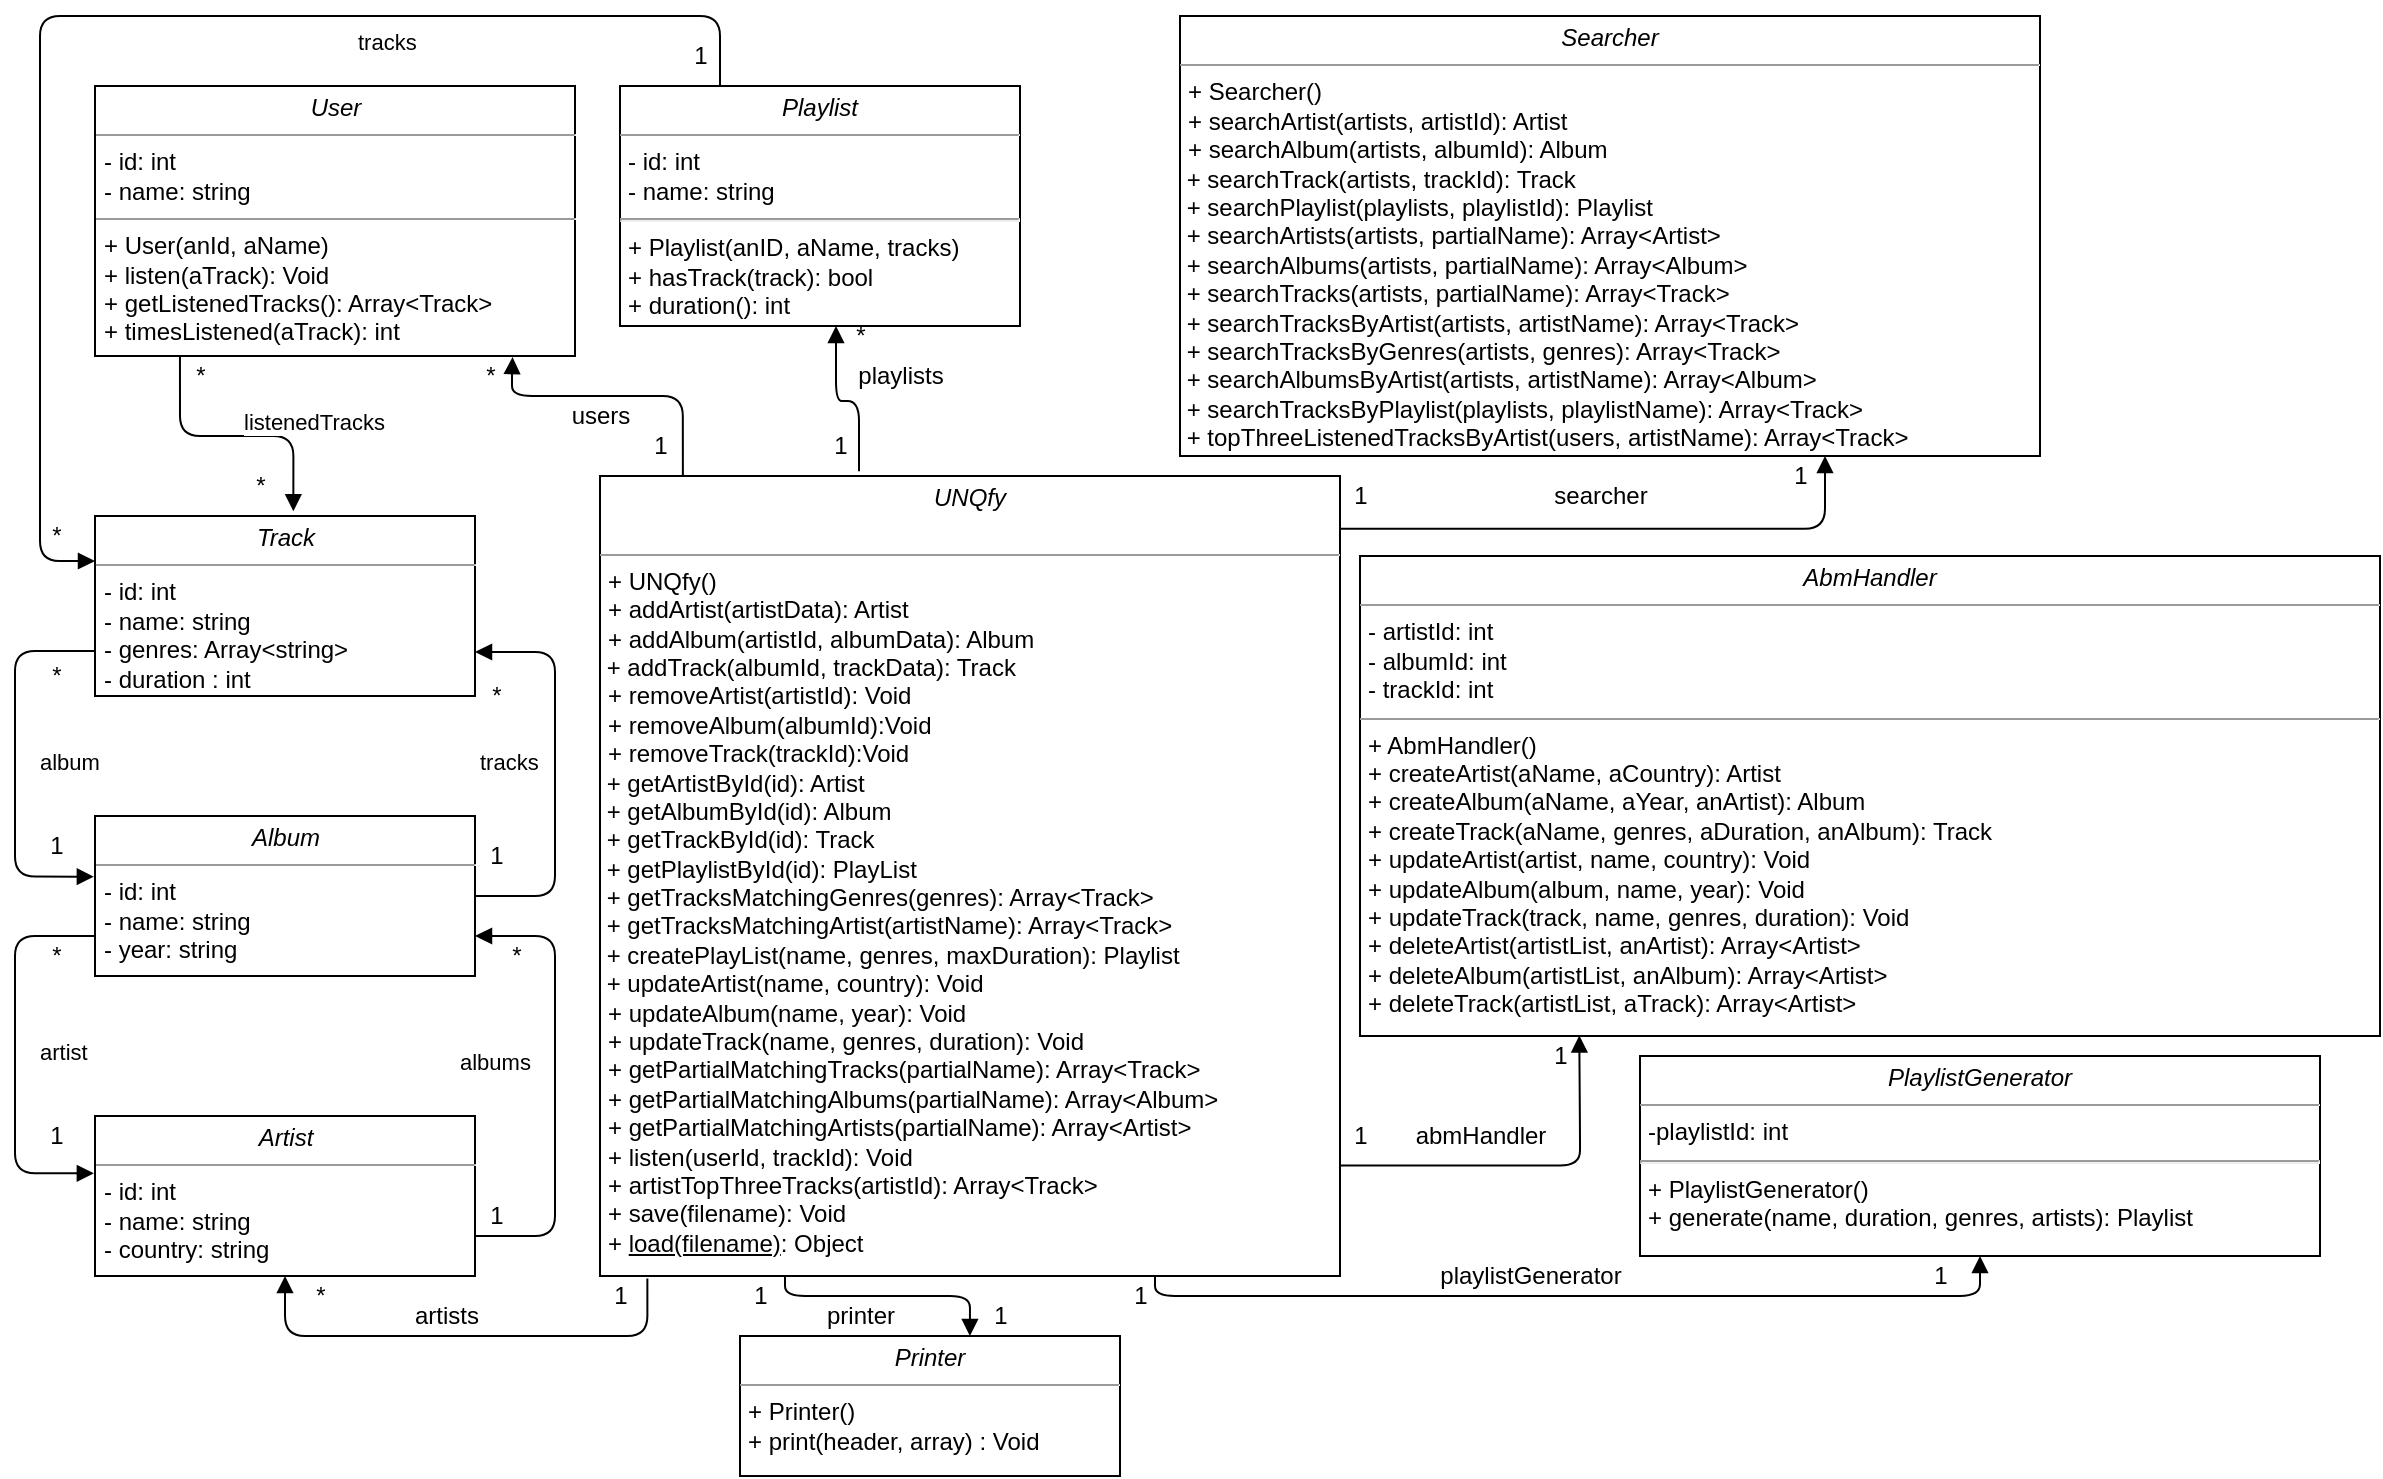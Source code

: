 <mxfile version="13.0.1"><diagram name="Page-1" id="c4acf3e9-155e-7222-9cf6-157b1a14988f"><mxGraphModel dx="841" dy="628" grid="1" gridSize="10" guides="1" tooltips="1" connect="1" arrows="1" fold="1" page="1" pageScale="1" pageWidth="850" pageHeight="1100" background="#ffffff" math="0" shadow="0"><root><mxCell id="0"/><mxCell id="1" parent="0"/><mxCell id="5d2195bd80daf111-18" value="&lt;p style=&quot;margin: 0px ; margin-top: 4px ; text-align: center&quot;&gt;&lt;i&gt;Track&lt;/i&gt;&lt;/p&gt;&lt;hr size=&quot;1&quot;&gt;&lt;p style=&quot;margin: 0px ; margin-left: 4px&quot;&gt;- id: int&lt;/p&gt;&lt;p style=&quot;margin: 0px ; margin-left: 4px&quot;&gt;- name: string&lt;br&gt;- genres: Array&amp;lt;string&amp;gt;&lt;br&gt;&lt;/p&gt;&lt;p style=&quot;margin: 0px ; margin-left: 4px&quot;&gt;- duration : int&lt;br&gt;&lt;/p&gt;" style="verticalAlign=top;align=left;overflow=fill;fontSize=12;fontFamily=Helvetica;html=1;rounded=0;shadow=0;comic=0;labelBackgroundColor=none;strokeWidth=1" parent="1" vertex="1"><mxGeometry x="227.5" y="320" width="190" height="90" as="geometry"/></mxCell><mxCell id="5d2195bd80daf111-19" value="&lt;p style=&quot;margin: 0px ; margin-top: 4px ; text-align: center&quot;&gt;&lt;i&gt;Album&lt;/i&gt;&lt;/p&gt;&lt;hr size=&quot;1&quot;&gt;&lt;p style=&quot;margin: 0px ; margin-left: 4px&quot;&gt;- id: int&lt;/p&gt;&lt;p style=&quot;margin: 0px ; margin-left: 4px&quot;&gt;- name: string&lt;br&gt;- year: string&lt;/p&gt;&lt;p style=&quot;margin: 0px ; margin-left: 4px&quot;&gt;&lt;br&gt;&lt;/p&gt;" style="verticalAlign=top;align=left;overflow=fill;fontSize=12;fontFamily=Helvetica;html=1;rounded=0;shadow=0;comic=0;labelBackgroundColor=none;strokeWidth=1" parent="1" vertex="1"><mxGeometry x="227.5" y="470" width="190" height="80" as="geometry"/></mxCell><mxCell id="5d2195bd80daf111-20" value="&lt;p style=&quot;margin: 0px ; margin-top: 4px ; text-align: center&quot;&gt;&lt;i&gt;Artist&lt;/i&gt;&lt;/p&gt;&lt;hr size=&quot;1&quot;&gt;&lt;p style=&quot;margin: 0px ; margin-left: 4px&quot;&gt;- id: int&lt;/p&gt;&lt;p style=&quot;margin: 0px ; margin-left: 4px&quot;&gt;- name: string&lt;br&gt;- country: string&lt;/p&gt;&lt;p style=&quot;margin: 0px ; margin-left: 4px&quot;&gt;&lt;br&gt;&lt;/p&gt;" style="verticalAlign=top;align=left;overflow=fill;fontSize=12;fontFamily=Helvetica;html=1;rounded=0;shadow=0;comic=0;labelBackgroundColor=none;strokeWidth=1" parent="1" vertex="1"><mxGeometry x="227.5" y="620" width="190" height="80" as="geometry"/></mxCell><mxCell id="0A4pxNy6F65seMNXTTmq-5" value="1" style="text;html=1;align=center;verticalAlign=middle;resizable=0;points=[];autosize=1;" parent="1" vertex="1"><mxGeometry x="197.5" y="475" width="20" height="20" as="geometry"/></mxCell><mxCell id="0A4pxNy6F65seMNXTTmq-6" value="tracks" style="endArrow=block;endFill=1;html=1;edgeStyle=orthogonalEdgeStyle;align=left;verticalAlign=top;exitX=1;exitY=0.5;exitDx=0;exitDy=0;" parent="1" source="5d2195bd80daf111-19" edge="1"><mxGeometry x="0.188" y="40" relative="1" as="geometry"><mxPoint x="437.5" y="530" as="sourcePoint"/><mxPoint x="417.5" y="388" as="targetPoint"/><Array as="points"><mxPoint x="457.5" y="510"/><mxPoint x="457.5" y="388"/></Array><mxPoint as="offset"/></mxGeometry></mxCell><mxCell id="0A4pxNy6F65seMNXTTmq-8" value="*" style="text;html=1;align=center;verticalAlign=middle;resizable=0;points=[];autosize=1;" parent="1" vertex="1"><mxGeometry x="417.5" y="400" width="20" height="20" as="geometry"/></mxCell><mxCell id="0A4pxNy6F65seMNXTTmq-9" value="artist" style="endArrow=block;endFill=1;html=1;edgeStyle=orthogonalEdgeStyle;align=left;verticalAlign=top;exitX=0;exitY=0.75;exitDx=0;exitDy=0;entryX=-0.003;entryY=0.358;entryDx=0;entryDy=0;entryPerimeter=0;" parent="1" source="5d2195bd80daf111-19" target="5d2195bd80daf111-20" edge="1"><mxGeometry x="-0.243" y="-14" relative="1" as="geometry"><mxPoint x="417.5" y="620" as="sourcePoint"/><mxPoint x="417.5" y="810" as="targetPoint"/><Array as="points"><mxPoint x="187.5" y="530"/><mxPoint x="187.5" y="649"/></Array><mxPoint x="24" y="10" as="offset"/></mxGeometry></mxCell><mxCell id="0A4pxNy6F65seMNXTTmq-11" value="albums" style="endArrow=block;endFill=1;html=1;edgeStyle=orthogonalEdgeStyle;align=left;verticalAlign=top;entryX=1;entryY=0.75;entryDx=0;entryDy=0;exitX=1;exitY=0.75;exitDx=0;exitDy=0;" parent="1" source="5d2195bd80daf111-20" target="5d2195bd80daf111-19" edge="1"><mxGeometry x="0.217" y="50" relative="1" as="geometry"><mxPoint x="437.5" y="740" as="sourcePoint"/><mxPoint x="417.5" y="550" as="targetPoint"/><Array as="points"><mxPoint x="457.5" y="680"/><mxPoint x="457.5" y="530"/></Array><mxPoint as="offset"/></mxGeometry></mxCell><mxCell id="0A4pxNy6F65seMNXTTmq-13" value="&lt;p style=&quot;margin: 0px ; margin-top: 4px ; text-align: center&quot;&gt;&lt;i&gt;Playlist&lt;/i&gt;&lt;/p&gt;&lt;hr size=&quot;1&quot;&gt;&lt;p style=&quot;margin: 0px ; margin-left: 4px&quot;&gt;- id: int&lt;/p&gt;&lt;p style=&quot;margin: 0px ; margin-left: 4px&quot;&gt;- name: string&lt;br&gt;&lt;/p&gt;&lt;hr id=&quot;null&quot;&gt;&lt;p style=&quot;margin: 0px 0px 0px 4px&quot;&gt;+ Playlist(anID, aName, tracks)&lt;/p&gt;&lt;p style=&quot;margin: 0px 0px 0px 4px&quot;&gt;+ hasTrack(track): bool&lt;/p&gt;&lt;p style=&quot;margin: 0px 0px 0px 4px&quot;&gt;+ duration(): int&lt;br&gt;&lt;/p&gt;" style="verticalAlign=top;align=left;overflow=fill;fontSize=12;fontFamily=Helvetica;html=1;rounded=0;shadow=0;comic=0;labelBackgroundColor=none;strokeWidth=1" parent="1" vertex="1"><mxGeometry x="490" y="105" width="200" height="120" as="geometry"/></mxCell><mxCell id="0A4pxNy6F65seMNXTTmq-15" value="*" style="text;html=1;align=center;verticalAlign=middle;resizable=0;points=[];autosize=1;" parent="1" vertex="1"><mxGeometry x="197.5" y="320" width="20" height="20" as="geometry"/></mxCell><mxCell id="0A4pxNy6F65seMNXTTmq-16" value="tracks" style="endArrow=block;endFill=1;html=1;edgeStyle=orthogonalEdgeStyle;align=left;verticalAlign=top;entryX=0;entryY=0.25;entryDx=0;entryDy=0;exitX=0.25;exitY=0;exitDx=0;exitDy=0;" parent="1" source="0A4pxNy6F65seMNXTTmq-13" target="5d2195bd80daf111-18" edge="1"><mxGeometry x="-0.354" relative="1" as="geometry"><mxPoint x="560" y="350" as="sourcePoint"/><mxPoint x="240" y="90" as="targetPoint"/><Array as="points"><mxPoint x="540" y="70"/><mxPoint x="200" y="70"/><mxPoint x="200" y="343"/></Array><mxPoint as="offset"/></mxGeometry></mxCell><mxCell id="0A4pxNy6F65seMNXTTmq-18" value="&lt;p style=&quot;margin: 0px ; margin-top: 4px ; text-align: center&quot;&gt;&lt;i&gt;User&lt;/i&gt;&lt;/p&gt;&lt;hr size=&quot;1&quot;&gt;&lt;p style=&quot;margin: 0px ; margin-left: 4px&quot;&gt;- id: int&lt;br&gt;- name: string&lt;/p&gt;&lt;hr size=&quot;1&quot;&gt;&lt;p style=&quot;margin: 0px ; margin-left: 4px&quot;&gt;+ User(anId, aName)&lt;br&gt;&lt;/p&gt;&lt;p style=&quot;margin: 0px ; margin-left: 4px&quot;&gt;+ listen(aTrack): Void&lt;br&gt;&lt;/p&gt;&lt;p style=&quot;margin: 0px ; margin-left: 4px&quot;&gt;+ getListenedTracks(): Array&amp;lt;Track&amp;gt;&lt;/p&gt;&lt;p style=&quot;margin: 0px ; margin-left: 4px&quot;&gt;+ timesListened(aTrack): int&lt;/p&gt;" style="verticalAlign=top;align=left;overflow=fill;fontSize=12;fontFamily=Helvetica;html=1;rounded=0;shadow=0;comic=0;labelBackgroundColor=none;strokeWidth=1" parent="1" vertex="1"><mxGeometry x="227.5" y="105" width="240" height="135" as="geometry"/></mxCell><mxCell id="0A4pxNy6F65seMNXTTmq-20" value="&lt;p style=&quot;margin: 0px ; margin-top: 4px ; text-align: center&quot;&gt;&lt;i&gt;Searcher&lt;/i&gt;&lt;/p&gt;&lt;hr size=&quot;1&quot;&gt;&lt;p style=&quot;margin: 0px ; margin-left: 4px&quot;&gt;&lt;/p&gt;&lt;p style=&quot;margin: 0px ; margin-left: 4px&quot;&gt;+ Searcher()&lt;br&gt;&lt;/p&gt;&lt;p style=&quot;margin: 0px ; margin-left: 4px&quot;&gt;+ searchArtist(artists, artistId): Artist&lt;br&gt;+ searchAlbum(artists, albumId): Album&lt;br&gt;&lt;/p&gt;&lt;div&gt;&amp;nbsp;+ searchTrack(artists, trackId): Track&lt;/div&gt;&lt;div&gt;&amp;nbsp;+ searchPlaylist(playlists, playlistId): Playlist&lt;/div&gt;&amp;nbsp;+ searchArtists(artists, partialName): Array&amp;lt;Artist&amp;gt;&lt;br&gt;&amp;nbsp;+ searchAlbums(artists, partialName): Array&amp;lt;Album&amp;gt;&lt;br&gt;&amp;nbsp;+ searchTracks(artists, partialName): Array&amp;lt;Track&amp;gt;&lt;br&gt;&amp;nbsp;+ searchTracksByArtist(artists, artistName): Array&amp;lt;Track&amp;gt;&lt;br&gt;&amp;nbsp;+ searchTracksByGenres(artists, genres): Array&amp;lt;Track&amp;gt;&lt;br&gt;&amp;nbsp;+ searchAlbumsByArtist(artists, artistName): Array&amp;lt;Album&amp;gt;&lt;br&gt;&amp;nbsp;+ searchTracksByPlaylist(playlists, playlistName): Array&amp;lt;Track&amp;gt;&lt;br&gt;&lt;div&gt;&amp;nbsp;+ topThreeListenedTracksByArtist(users, artistName): Array&amp;lt;Track&amp;gt;&lt;/div&gt;" style="verticalAlign=top;align=left;overflow=fill;fontSize=12;fontFamily=Helvetica;html=1;rounded=0;shadow=0;comic=0;labelBackgroundColor=none;strokeWidth=1" parent="1" vertex="1"><mxGeometry x="770" y="70" width="430" height="220" as="geometry"/></mxCell><mxCell id="0A4pxNy6F65seMNXTTmq-22" value="&lt;p style=&quot;margin: 0px ; margin-top: 4px ; text-align: center&quot;&gt;&lt;i&gt;UNQfy&lt;/i&gt;&lt;/p&gt;&lt;p style=&quot;margin: 0px ; margin-left: 4px&quot;&gt;&lt;br&gt;&lt;/p&gt;&lt;hr size=&quot;1&quot;&gt;&lt;p style=&quot;margin: 0px ; margin-left: 4px&quot;&gt;+ UNQfy()&lt;br&gt;&lt;/p&gt;&lt;p style=&quot;margin: 0px ; margin-left: 4px&quot;&gt;+ addArtist(artistData): Artist&lt;br&gt;+ addAlbum(artistId, albumData): Album&lt;br&gt;&lt;/p&gt;&lt;div&gt;&amp;nbsp;+ addTrack(albumId, trackData): Track&lt;/div&gt;&lt;div&gt;&lt;p style=&quot;margin: 0px 0px 0px 4px&quot;&gt;+ removeArtist(artistId): Void&lt;/p&gt;&lt;p style=&quot;margin: 0px 0px 0px 4px&quot;&gt;+ removeAlbum(albumId):Void&lt;/p&gt;&lt;p style=&quot;margin: 0px 0px 0px 4px&quot;&gt;+ removeTrack(trackId):Void&lt;/p&gt;&lt;/div&gt;&amp;nbsp;+ getArtistById(id): Artist&lt;br&gt;&amp;nbsp;+ getAlbumById(id): Album&lt;br&gt;&amp;nbsp;+ getTrackById(id): Track&lt;br&gt;&amp;nbsp;+ getPlaylistById(id): PlayList&lt;br&gt;&amp;nbsp;+ getTracksMatchingGenres(genres): Array&amp;lt;Track&amp;gt;&lt;br&gt;&amp;nbsp;+ getTracksMatchingArtist(artistName): Array&amp;lt;Track&amp;gt;&lt;br&gt;&amp;nbsp;+ createPlayList(name, genres, maxDuration): Playlist&lt;br&gt;&amp;nbsp;&lt;span&gt;+ updateArtist(name, country): Void&lt;/span&gt;&lt;p style=&quot;margin: 0px 0px 0px 4px&quot;&gt;+ updateAlbum(name, year): Void&lt;br&gt;&lt;/p&gt;&lt;p style=&quot;margin: 0px 0px 0px 4px&quot;&gt;+ updateTrack(name, genres, duration): Void&lt;/p&gt;&lt;p style=&quot;margin: 0px 0px 0px 4px&quot;&gt;+ getPartialMatchingTracks(partialName): Array&amp;lt;Track&amp;gt;&lt;/p&gt;&lt;p style=&quot;margin: 0px 0px 0px 4px&quot;&gt;+ getPartialMatchingAlbums(partialName): Array&amp;lt;Album&amp;gt;&lt;br&gt;&lt;/p&gt;&lt;p style=&quot;margin: 0px 0px 0px 4px&quot;&gt;+ getPartialMatchingArtists(partialName): Array&amp;lt;Artist&amp;gt;&lt;br&gt;&lt;/p&gt;&lt;p style=&quot;margin: 0px 0px 0px 4px&quot;&gt;+ listen(userId, trackId): Void&lt;/p&gt;&lt;p style=&quot;margin: 0px 0px 0px 4px&quot;&gt;+ artistTopThreeTracks(artistId): Array&amp;lt;Track&amp;gt;&lt;/p&gt;&lt;p style=&quot;margin: 0px 0px 0px 4px&quot;&gt;+ save(filename): Void&lt;/p&gt;&lt;p style=&quot;margin: 0px 0px 0px 4px&quot;&gt;+ &lt;u&gt;load(filename)&lt;/u&gt;: Object&lt;br&gt;&lt;/p&gt;" style="verticalAlign=top;align=left;overflow=fill;fontSize=12;fontFamily=Helvetica;html=1;rounded=0;shadow=0;comic=0;labelBackgroundColor=none;strokeWidth=1" parent="1" vertex="1"><mxGeometry x="480" y="300" width="370" height="400" as="geometry"/></mxCell><mxCell id="0A4pxNy6F65seMNXTTmq-23" value="&lt;p style=&quot;margin: 0px ; margin-top: 4px ; text-align: center&quot;&gt;&lt;i&gt;AbmHandler&lt;/i&gt;&lt;/p&gt;&lt;hr size=&quot;1&quot;&gt;&lt;p style=&quot;margin: 0px ; margin-left: 4px&quot;&gt;- artistId: int&lt;br&gt;- albumId: int&lt;/p&gt;&lt;p style=&quot;margin: 0px ; margin-left: 4px&quot;&gt;- trackId: int&lt;/p&gt;&lt;hr size=&quot;1&quot;&gt;&lt;p style=&quot;margin: 0px ; margin-left: 4px&quot;&gt;+ AbmHandler()&lt;br&gt;&lt;/p&gt;&lt;p style=&quot;margin: 0px ; margin-left: 4px&quot;&gt;+ createArtist(aName, aCountry): Artist&lt;br&gt;+ createAlbum(aName, aYear, anArtist): Album&lt;/p&gt;&lt;p style=&quot;margin: 0px ; margin-left: 4px&quot;&gt;+ createTrack(aName, genres, aDuration, anAlbum): Track&lt;br&gt;&lt;/p&gt;&lt;p style=&quot;margin: 0px ; margin-left: 4px&quot;&gt;+ updateArtist(artist, name, country): Void&lt;/p&gt;&lt;p style=&quot;margin: 0px ; margin-left: 4px&quot;&gt;+ updateAlbum(album, name, year): Void&lt;br&gt;&lt;/p&gt;&lt;p style=&quot;margin: 0px ; margin-left: 4px&quot;&gt;+ updateTrack(track, name, genres, duration): Void&lt;/p&gt;&lt;p style=&quot;margin: 0px ; margin-left: 4px&quot;&gt;+ deleteArtist(artistList, anArtist): Array&amp;lt;Artist&amp;gt;&lt;/p&gt;&lt;p style=&quot;margin: 0px ; margin-left: 4px&quot;&gt;&lt;span&gt;+ deleteAlbum(artistList, anAlbum): Array&amp;lt;Artist&amp;gt;&lt;br&gt;&lt;/span&gt;&lt;/p&gt;&lt;p style=&quot;margin: 0px ; margin-left: 4px&quot;&gt;&lt;span&gt;+ deleteTrack(artistList, aTrack): Array&amp;lt;Artist&amp;gt;&lt;br&gt;&lt;/span&gt;&lt;/p&gt;" style="verticalAlign=top;align=left;overflow=fill;fontSize=12;fontFamily=Helvetica;html=1;rounded=0;shadow=0;comic=0;labelBackgroundColor=none;strokeWidth=1" parent="1" vertex="1"><mxGeometry x="860" y="340" width="510" height="240" as="geometry"/></mxCell><mxCell id="0A4pxNy6F65seMNXTTmq-35" value="*" style="text;html=1;align=center;verticalAlign=middle;resizable=0;points=[];autosize=1;" parent="1" vertex="1"><mxGeometry x="197.5" y="530" width="20" height="20" as="geometry"/></mxCell><mxCell id="0A4pxNy6F65seMNXTTmq-36" value="&lt;p style=&quot;margin: 0px ; margin-top: 4px ; text-align: center&quot;&gt;&lt;i&gt;PlaylistGenerator&lt;/i&gt;&lt;/p&gt;&lt;hr size=&quot;1&quot;&gt;&lt;p style=&quot;margin: 0px ; margin-left: 4px&quot;&gt;&lt;/p&gt;&lt;p style=&quot;margin: 0px ; margin-left: 4px&quot;&gt;-playlistId: int&lt;/p&gt;&lt;hr&gt;&lt;p style=&quot;margin: 0px ; margin-left: 4px&quot;&gt;+ PlaylistGenerator()&lt;br&gt;&lt;/p&gt;&lt;p style=&quot;margin: 0px ; margin-left: 4px&quot;&gt;+ generate(name, duration, genres, artists): Playlist&lt;br&gt;&lt;/p&gt;" style="verticalAlign=top;align=left;overflow=fill;fontSize=12;fontFamily=Helvetica;html=1;rounded=0;shadow=0;comic=0;labelBackgroundColor=none;strokeWidth=1" parent="1" vertex="1"><mxGeometry x="1000" y="590" width="340" height="100" as="geometry"/></mxCell><mxCell id="0A4pxNy6F65seMNXTTmq-41" value="listenedTracks" style="endArrow=block;endFill=1;html=1;edgeStyle=orthogonalEdgeStyle;align=left;verticalAlign=top;entryX=0.522;entryY=-0.026;entryDx=0;entryDy=0;entryPerimeter=0;exitX=0.177;exitY=1.004;exitDx=0;exitDy=0;exitPerimeter=0;" parent="1" source="0A4pxNy6F65seMNXTTmq-18" target="5d2195bd80daf111-18" edge="1"><mxGeometry x="0.038" y="20" relative="1" as="geometry"><mxPoint x="576" y="202" as="sourcePoint"/><mxPoint x="240" y="165" as="targetPoint"/><Array as="points"><mxPoint x="270" y="280"/><mxPoint x="327" y="280"/></Array><mxPoint as="offset"/></mxGeometry></mxCell><mxCell id="n2eEZWa0HdVs-zbT8t7V-3" value="" style="endArrow=block;endFill=1;html=1;edgeStyle=orthogonalEdgeStyle;align=left;verticalAlign=top;exitX=0.75;exitY=1;exitDx=0;exitDy=0;entryX=0.5;entryY=1;entryDx=0;entryDy=0;" parent="1" source="0A4pxNy6F65seMNXTTmq-22" target="0A4pxNy6F65seMNXTTmq-36" edge="1"><mxGeometry x="-0.027" y="-40" relative="1" as="geometry"><mxPoint x="400" y="560" as="sourcePoint"/><mxPoint x="1145" y="670" as="targetPoint"/><Array as="points"><mxPoint x="757" y="710"/><mxPoint x="1170" y="710"/></Array><mxPoint as="offset"/></mxGeometry></mxCell><mxCell id="n2eEZWa0HdVs-zbT8t7V-5" value="" style="endArrow=block;endFill=1;html=1;edgeStyle=orthogonalEdgeStyle;align=left;verticalAlign=top;exitX=1.001;exitY=0.862;exitDx=0;exitDy=0;exitPerimeter=0;entryX=0.215;entryY=0.999;entryDx=0;entryDy=0;entryPerimeter=0;" parent="1" source="0A4pxNy6F65seMNXTTmq-22" target="0A4pxNy6F65seMNXTTmq-23" edge="1"><mxGeometry x="-0.027" y="-40" relative="1" as="geometry"><mxPoint x="420" y="560" as="sourcePoint"/><mxPoint x="950" y="600" as="targetPoint"/><Array as="points"><mxPoint x="970" y="630"/><mxPoint x="970" y="600"/></Array><mxPoint as="offset"/></mxGeometry></mxCell><mxCell id="n2eEZWa0HdVs-zbT8t7V-9" value="1" style="text;html=1;align=center;verticalAlign=middle;resizable=0;points=[];autosize=1;" parent="1" vertex="1"><mxGeometry x="850" y="620" width="20" height="20" as="geometry"/></mxCell><mxCell id="n2eEZWa0HdVs-zbT8t7V-11" value="1" style="text;html=1;align=center;verticalAlign=middle;resizable=0;points=[];autosize=1;" parent="1" vertex="1"><mxGeometry x="740" y="700" width="20" height="20" as="geometry"/></mxCell><mxCell id="n2eEZWa0HdVs-zbT8t7V-12" value="1" style="text;html=1;align=center;verticalAlign=middle;resizable=0;points=[];autosize=1;" parent="1" vertex="1"><mxGeometry x="1070" y="290" width="20" height="20" as="geometry"/></mxCell><mxCell id="n2eEZWa0HdVs-zbT8t7V-24" value="1" style="text;html=1;align=center;verticalAlign=middle;resizable=0;points=[];autosize=1;" parent="1" vertex="1"><mxGeometry x="850" y="300" width="20" height="20" as="geometry"/></mxCell><mxCell id="n2eEZWa0HdVs-zbT8t7V-13" value="1" style="text;html=1;align=center;verticalAlign=middle;resizable=0;points=[];autosize=1;" parent="1" vertex="1"><mxGeometry x="1140" y="690" width="20" height="20" as="geometry"/></mxCell><mxCell id="n2eEZWa0HdVs-zbT8t7V-15" value="searcher" style="text;html=1;align=center;verticalAlign=middle;resizable=0;points=[];autosize=1;" parent="1" vertex="1"><mxGeometry x="950" y="300" width="60" height="20" as="geometry"/></mxCell><mxCell id="n2eEZWa0HdVs-zbT8t7V-16" value="playlistGenerator" style="text;html=1;align=center;verticalAlign=middle;resizable=0;points=[];autosize=1;" parent="1" vertex="1"><mxGeometry x="885" y="690" width="120" height="20" as="geometry"/></mxCell><mxCell id="n2eEZWa0HdVs-zbT8t7V-17" value="abmHandler" style="text;html=1;align=center;verticalAlign=middle;resizable=0;points=[];autosize=1;" parent="1" vertex="1"><mxGeometry x="880" y="620" width="80" height="20" as="geometry"/></mxCell><mxCell id="n2eEZWa0HdVs-zbT8t7V-23" value="" style="endArrow=block;endFill=1;html=1;edgeStyle=orthogonalEdgeStyle;align=left;verticalAlign=top;exitX=0.35;exitY=-0.006;exitDx=0;exitDy=0;exitPerimeter=0;entryX=0.54;entryY=1;entryDx=0;entryDy=0;entryPerimeter=0;" parent="1" target="0A4pxNy6F65seMNXTTmq-13" edge="1" source="0A4pxNy6F65seMNXTTmq-22"><mxGeometry x="-0.059" y="-130" relative="1" as="geometry"><mxPoint x="560" y="320" as="sourcePoint"/><mxPoint x="600" y="230" as="targetPoint"/><Array as="points"/><mxPoint as="offset"/></mxGeometry></mxCell><mxCell id="n2eEZWa0HdVs-zbT8t7V-27" value="" style="endArrow=block;endFill=1;html=1;edgeStyle=orthogonalEdgeStyle;align=left;verticalAlign=top;entryX=0.75;entryY=1;entryDx=0;entryDy=0;exitX=0.999;exitY=0.066;exitDx=0;exitDy=0;exitPerimeter=0;" parent="1" source="0A4pxNy6F65seMNXTTmq-22" target="0A4pxNy6F65seMNXTTmq-20" edge="1"><mxGeometry x="-0.027" y="-40" relative="1" as="geometry"><mxPoint x="650" y="410" as="sourcePoint"/><mxPoint x="980" y="410" as="targetPoint"/><Array as="points"/><mxPoint as="offset"/></mxGeometry></mxCell><mxCell id="n2eEZWa0HdVs-zbT8t7V-32" value="1" style="text;html=1;align=center;verticalAlign=middle;resizable=0;points=[];autosize=1;" parent="1" vertex="1"><mxGeometry x="950" y="580" width="20" height="20" as="geometry"/></mxCell><mxCell id="n2eEZWa0HdVs-zbT8t7V-35" value="" style="endArrow=block;endFill=1;html=1;edgeStyle=orthogonalEdgeStyle;align=left;verticalAlign=top;exitX=0.064;exitY=1.003;exitDx=0;exitDy=0;entryX=0.5;entryY=1;entryDx=0;entryDy=0;exitPerimeter=0;" parent="1" source="0A4pxNy6F65seMNXTTmq-22" target="5d2195bd80daf111-20" edge="1"><mxGeometry x="-0.027" y="-40" relative="1" as="geometry"><mxPoint x="450" y="462.5" as="sourcePoint"/><mxPoint x="440" y="590" as="targetPoint"/><Array as="points"><mxPoint x="503" y="730"/><mxPoint x="323" y="730"/></Array><mxPoint as="offset"/></mxGeometry></mxCell><mxCell id="n2eEZWa0HdVs-zbT8t7V-36" value="" style="endArrow=block;endFill=1;html=1;edgeStyle=orthogonalEdgeStyle;align=left;verticalAlign=top;exitX=0.112;exitY=-0.001;exitDx=0;exitDy=0;exitPerimeter=0;entryX=0.87;entryY=1.004;entryDx=0;entryDy=0;entryPerimeter=0;" parent="1" source="0A4pxNy6F65seMNXTTmq-22" target="0A4pxNy6F65seMNXTTmq-18" edge="1"><mxGeometry x="-0.027" y="-40" relative="1" as="geometry"><mxPoint x="530" y="300" as="sourcePoint"/><mxPoint x="480" y="250" as="targetPoint"/><Array as="points"><mxPoint x="521" y="260"/><mxPoint x="436" y="260"/><mxPoint x="436" y="250"/></Array><mxPoint as="offset"/></mxGeometry></mxCell><mxCell id="n2eEZWa0HdVs-zbT8t7V-37" value="*" style="text;html=1;align=center;verticalAlign=middle;resizable=0;points=[];autosize=1;" parent="1" vertex="1"><mxGeometry x="300" y="295" width="20" height="20" as="geometry"/></mxCell><mxCell id="n2eEZWa0HdVs-zbT8t7V-38" value="1" style="text;html=1;align=center;verticalAlign=middle;resizable=0;points=[];autosize=1;" parent="1" vertex="1"><mxGeometry x="520" y="80" width="20" height="20" as="geometry"/></mxCell><mxCell id="n2eEZWa0HdVs-zbT8t7V-41" value="1" style="text;html=1;align=center;verticalAlign=middle;resizable=0;points=[];autosize=1;" parent="1" vertex="1"><mxGeometry x="590" y="275" width="20" height="20" as="geometry"/></mxCell><mxCell id="n2eEZWa0HdVs-zbT8t7V-42" value="*" style="text;html=1;align=center;verticalAlign=middle;resizable=0;points=[];autosize=1;" parent="1" vertex="1"><mxGeometry x="270" y="240" width="20" height="20" as="geometry"/></mxCell><mxCell id="n2eEZWa0HdVs-zbT8t7V-43" value="1" style="text;html=1;align=center;verticalAlign=middle;resizable=0;points=[];autosize=1;" parent="1" vertex="1"><mxGeometry x="500" y="275" width="20" height="20" as="geometry"/></mxCell><mxCell id="n2eEZWa0HdVs-zbT8t7V-44" value="*" style="text;html=1;align=center;verticalAlign=middle;resizable=0;points=[];autosize=1;" parent="1" vertex="1"><mxGeometry x="600" y="220" width="20" height="20" as="geometry"/></mxCell><mxCell id="n2eEZWa0HdVs-zbT8t7V-45" value="1" style="text;html=1;align=center;verticalAlign=middle;resizable=0;points=[];autosize=1;" parent="1" vertex="1"><mxGeometry x="480" y="700" width="20" height="20" as="geometry"/></mxCell><mxCell id="n2eEZWa0HdVs-zbT8t7V-46" value="*" style="text;html=1;align=center;verticalAlign=middle;resizable=0;points=[];autosize=1;" parent="1" vertex="1"><mxGeometry x="330" y="700" width="20" height="20" as="geometry"/></mxCell><mxCell id="n2eEZWa0HdVs-zbT8t7V-47" value="artists" style="text;html=1;align=center;verticalAlign=middle;resizable=0;points=[];autosize=1;" parent="1" vertex="1"><mxGeometry x="377.5" y="710" width="50" height="20" as="geometry"/></mxCell><mxCell id="n2eEZWa0HdVs-zbT8t7V-48" value="users" style="text;html=1;align=center;verticalAlign=middle;resizable=0;points=[];autosize=1;" parent="1" vertex="1"><mxGeometry x="460" y="260" width="40" height="20" as="geometry"/></mxCell><mxCell id="n2eEZWa0HdVs-zbT8t7V-49" value="playlists" style="text;html=1;align=center;verticalAlign=middle;resizable=0;points=[];autosize=1;" parent="1" vertex="1"><mxGeometry x="600" y="240" width="60" height="20" as="geometry"/></mxCell><mxCell id="zQZfOleRAr8SQdV1g1r0-1" value="1" style="text;html=1;align=center;verticalAlign=middle;resizable=0;points=[];autosize=1;" parent="1" vertex="1"><mxGeometry x="197.5" y="620" width="20" height="20" as="geometry"/></mxCell><mxCell id="zQZfOleRAr8SQdV1g1r0-18" value="printer" style="text;html=1;align=center;verticalAlign=middle;resizable=0;points=[];autosize=1;" parent="1" vertex="1"><mxGeometry x="585" y="710" width="50" height="20" as="geometry"/></mxCell><mxCell id="KeEDbkncsUCk2MEcGloo-2" value="album" style="endArrow=block;endFill=1;html=1;edgeStyle=orthogonalEdgeStyle;align=left;verticalAlign=top;exitX=0;exitY=0.75;exitDx=0;exitDy=0;entryX=-0.003;entryY=0.379;entryDx=0;entryDy=0;entryPerimeter=0;" parent="1" source="5d2195bd80daf111-18" target="5d2195bd80daf111-19" edge="1"><mxGeometry x="-0.142" y="10" relative="1" as="geometry"><mxPoint x="127.5" y="406" as="sourcePoint"/><mxPoint x="127.5" y="486" as="targetPoint"/><Array as="points"><mxPoint x="187.5" y="388"/><mxPoint x="187.5" y="500"/></Array><mxPoint as="offset"/></mxGeometry></mxCell><mxCell id="KeEDbkncsUCk2MEcGloo-4" value="*" style="text;html=1;align=center;verticalAlign=middle;resizable=0;points=[];autosize=1;" parent="1" vertex="1"><mxGeometry x="427.5" y="530" width="20" height="20" as="geometry"/></mxCell><mxCell id="KeEDbkncsUCk2MEcGloo-5" value="1" style="text;html=1;align=center;verticalAlign=middle;resizable=0;points=[];autosize=1;" parent="1" vertex="1"><mxGeometry x="417.5" y="480" width="20" height="20" as="geometry"/></mxCell><mxCell id="KeEDbkncsUCk2MEcGloo-6" value="1" style="text;html=1;align=center;verticalAlign=middle;resizable=0;points=[];autosize=1;" parent="1" vertex="1"><mxGeometry x="417.5" y="660" width="20" height="20" as="geometry"/></mxCell><mxCell id="KeEDbkncsUCk2MEcGloo-7" value="*" style="text;html=1;align=center;verticalAlign=middle;resizable=0;points=[];autosize=1;" parent="1" vertex="1"><mxGeometry x="197.5" y="390" width="20" height="20" as="geometry"/></mxCell><mxCell id="KeEDbkncsUCk2MEcGloo-9" value="*" style="text;html=1;align=center;verticalAlign=middle;resizable=0;points=[];autosize=1;" parent="1" vertex="1"><mxGeometry x="415" y="240" width="20" height="20" as="geometry"/></mxCell><mxCell id="KeEDbkncsUCk2MEcGloo-11" value="&lt;p style=&quot;margin: 0px ; margin-top: 4px ; text-align: center&quot;&gt;&lt;i&gt;Printer&lt;/i&gt;&lt;/p&gt;&lt;hr size=&quot;1&quot;&gt;&lt;p style=&quot;margin: 0px ; margin-left: 4px&quot;&gt;&lt;/p&gt;&lt;p style=&quot;margin: 0px ; margin-left: 4px&quot;&gt;+ Printer()&lt;br&gt;&lt;/p&gt;&lt;p style=&quot;margin: 0px ; margin-left: 4px&quot;&gt;+ print(header, array) : Void&lt;br&gt;&lt;/p&gt;" style="verticalAlign=top;align=left;overflow=fill;fontSize=12;fontFamily=Helvetica;html=1;rounded=0;shadow=0;comic=0;labelBackgroundColor=none;strokeWidth=1" parent="1" vertex="1"><mxGeometry x="550" y="730" width="190" height="70" as="geometry"/></mxCell><mxCell id="KeEDbkncsUCk2MEcGloo-12" value="" style="endArrow=block;endFill=1;html=1;edgeStyle=orthogonalEdgeStyle;align=left;verticalAlign=top;entryX=0.605;entryY=0;entryDx=0;entryDy=0;exitX=0.25;exitY=1;exitDx=0;exitDy=0;entryPerimeter=0;" parent="1" source="0A4pxNy6F65seMNXTTmq-22" target="KeEDbkncsUCk2MEcGloo-11" edge="1"><mxGeometry x="-0.027" y="-40" relative="1" as="geometry"><mxPoint x="572.5" y="710" as="sourcePoint"/><mxPoint x="665" y="950" as="targetPoint"/><Array as="points"><mxPoint x="572" y="710"/><mxPoint x="665" y="710"/></Array><mxPoint as="offset"/></mxGeometry></mxCell><mxCell id="KeEDbkncsUCk2MEcGloo-15" value="1" style="text;html=1;align=center;verticalAlign=middle;resizable=0;points=[];autosize=1;" parent="1" vertex="1"><mxGeometry x="550" y="700" width="20" height="20" as="geometry"/></mxCell><mxCell id="mMwXPuE6Z98tMJ-WyHW_-7" value="1" style="text;html=1;align=center;verticalAlign=middle;resizable=0;points=[];autosize=1;" vertex="1" parent="1"><mxGeometry x="670" y="710" width="20" height="20" as="geometry"/></mxCell></root></mxGraphModel></diagram></mxfile>